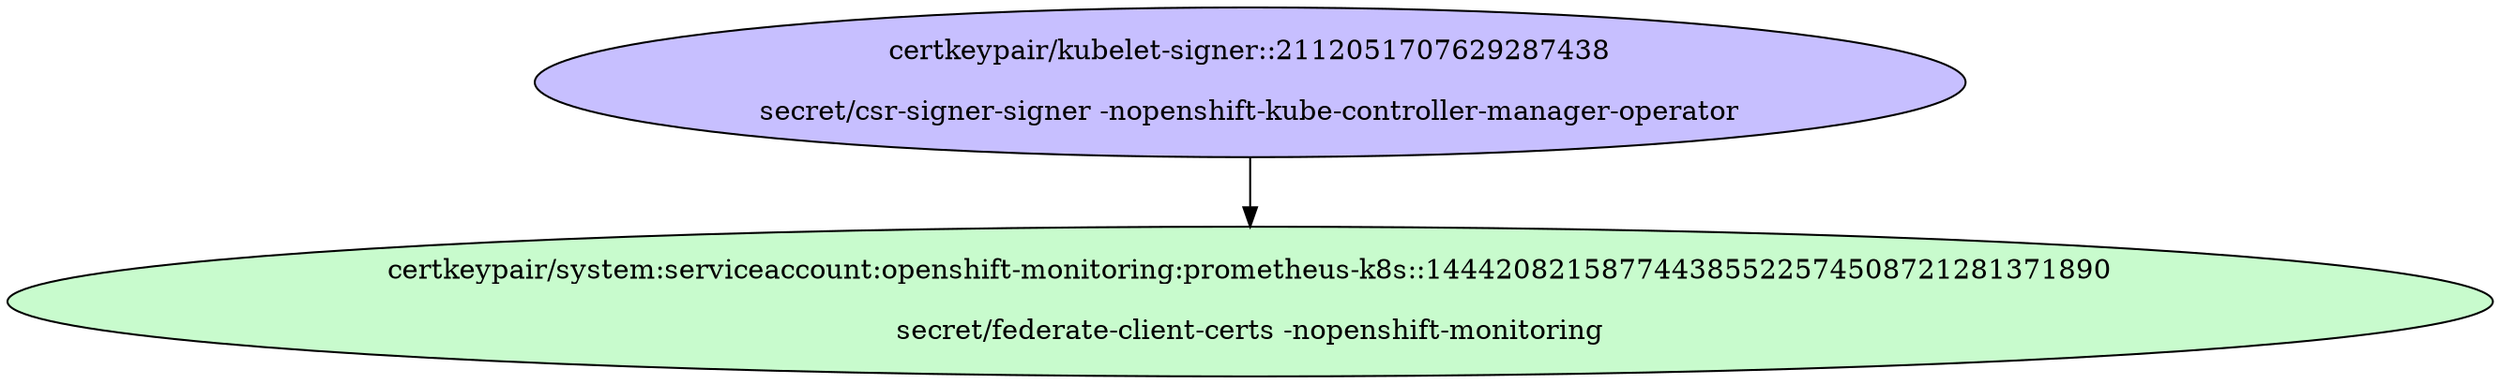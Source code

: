 digraph "Local Certificate" {
  // Node definitions.
  6 [
    label="certkeypair/kubelet-signer::2112051707629287438\n\nsecret/csr-signer-signer -nopenshift-kube-controller-manager-operator\n"
    style=filled
    fillcolor="#c7bfff"
  ];
  9 [
    label="certkeypair/system:serviceaccount:openshift-monitoring:prometheus-k8s::144420821587744385522574508721281371890\n\nsecret/federate-client-certs -nopenshift-monitoring\n"
    style=filled
    fillcolor="#c8fbcd"
  ];

  // Edge definitions.
  6 -> 9;
}